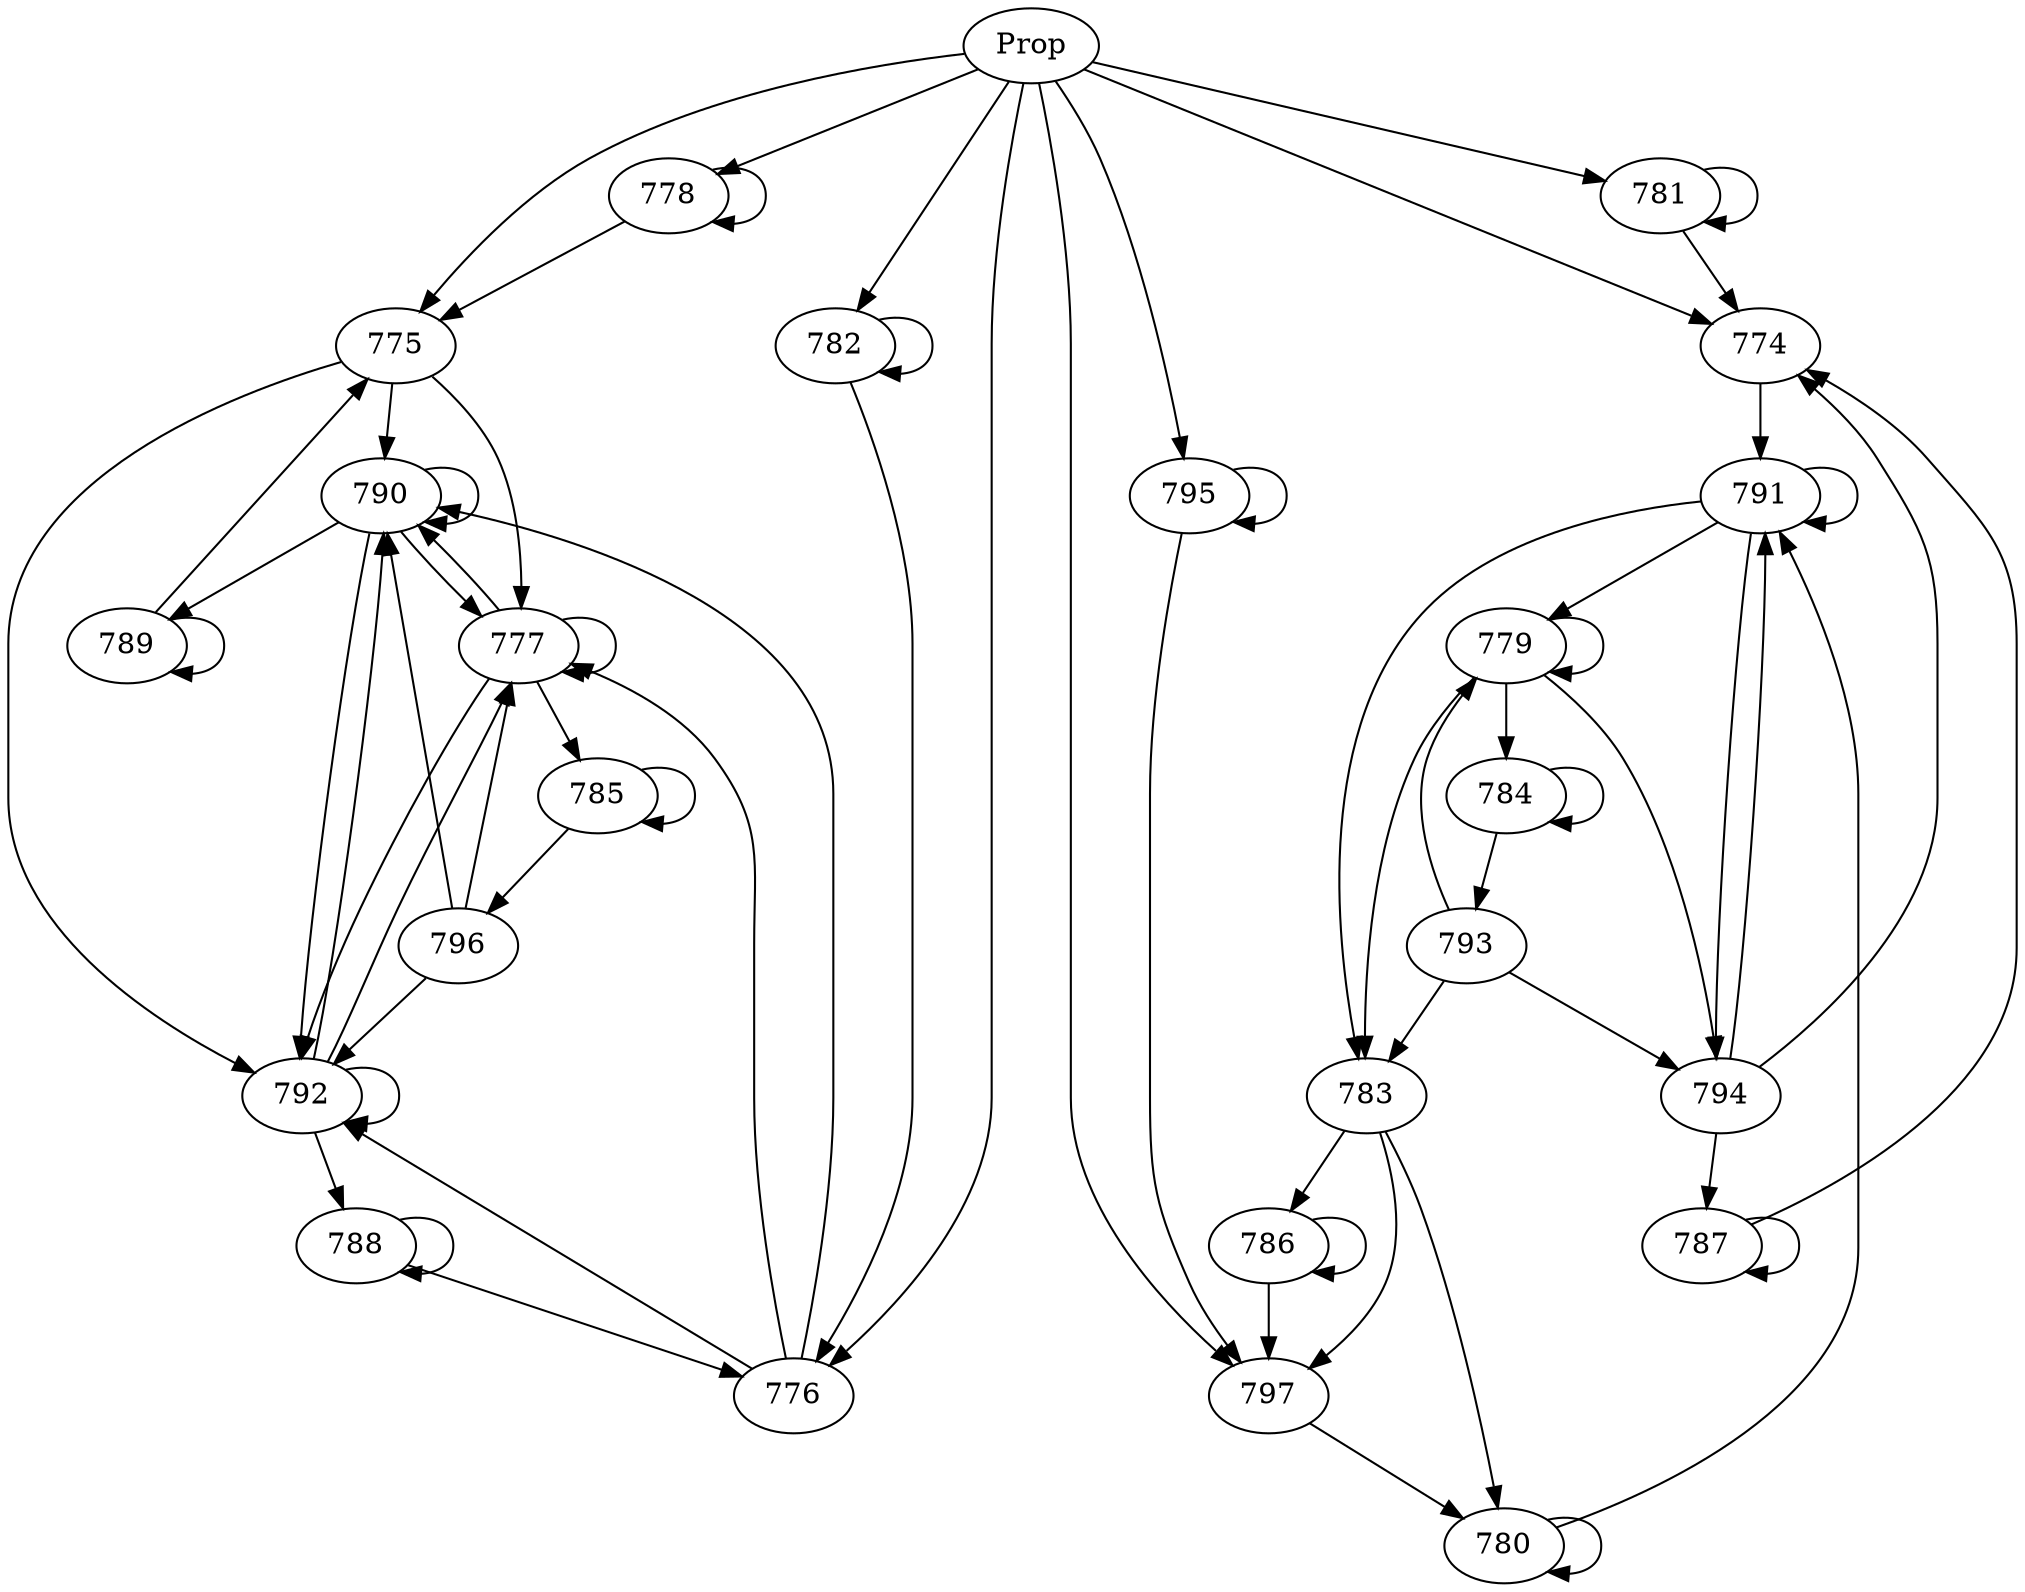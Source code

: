 // Induction Graph of ./tests/pdtpmsarbiter
digraph{
  Prop -> 778
  Prop -> 776
  Prop -> 774
  Prop -> 797
  Prop -> 781
  Prop -> 795
  Prop -> 775
  Prop -> 782
  778 -> 778
  778 -> 775
  776 -> 790
  776 -> 777
  776 -> 792
  774 -> 791
  797 -> 780
  781 -> 774
  781 -> 781
  795 -> 797
  795 -> 795
  775 -> 790
  775 -> 777
  775 -> 792
  782 -> 776
  782 -> 782
  790 -> 792
  790 -> 777
  790 -> 789
  790 -> 790
  777 -> 792
  777 -> 777
  777 -> 785
  777 -> 790
  792 -> 792
  792 -> 777
  792 -> 788
  792 -> 790
  791 -> 794
  791 -> 779
  791 -> 783
  791 -> 791
  780 -> 780
  780 -> 791
  789 -> 775
  789 -> 789
  785 -> 796
  785 -> 785
  788 -> 776
  788 -> 788
  794 -> 774
  794 -> 787
  794 -> 791
  779 -> 794
  779 -> 779
  779 -> 783
  779 -> 784
  783 -> 780
  783 -> 786
  783 -> 797
  796 -> 790
  796 -> 777
  796 -> 792
  787 -> 774
  787 -> 787
  784 -> 793
  784 -> 784
  786 -> 786
  786 -> 797
  793 -> 794
  793 -> 779
  793 -> 783
}